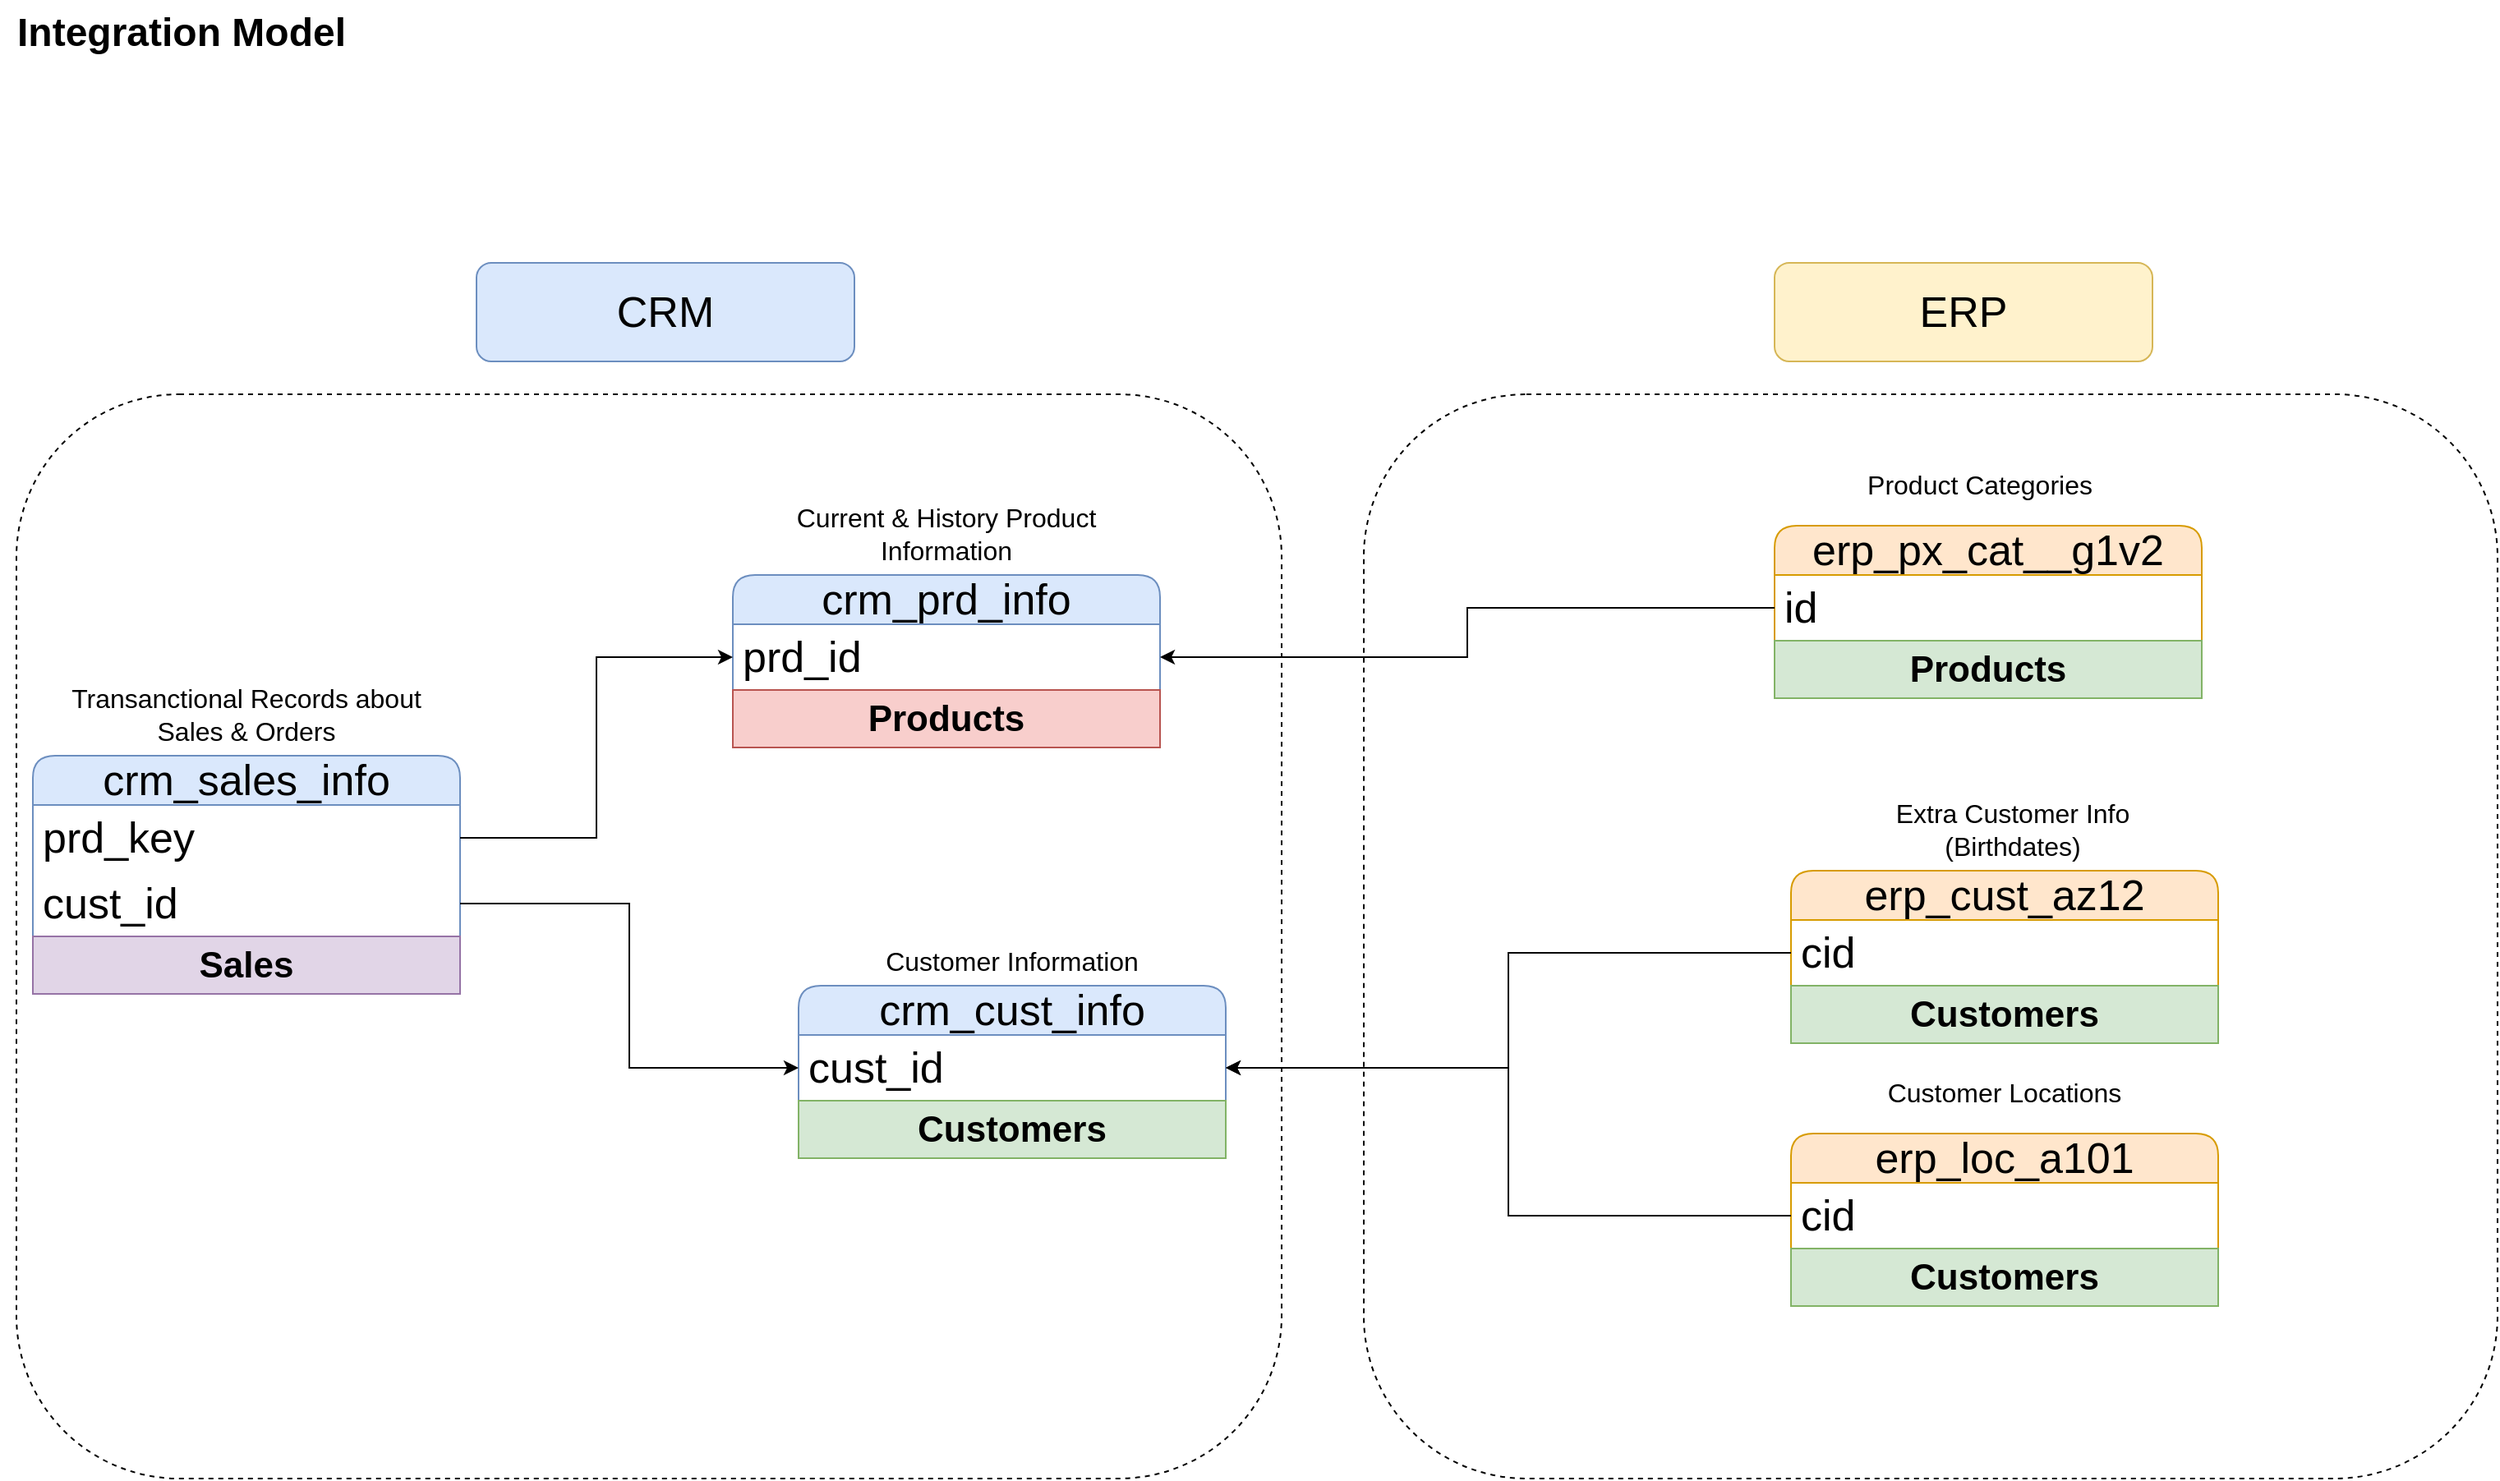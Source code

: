 <mxfile version="28.0.6">
  <diagram name="Page-1" id="kIN7qykpJW04Fa0aC9vJ">
    <mxGraphModel dx="2804" dy="975" grid="1" gridSize="10" guides="1" tooltips="1" connect="1" arrows="1" fold="1" page="1" pageScale="1" pageWidth="1169" pageHeight="1654" math="0" shadow="0">
      <root>
        <mxCell id="0" />
        <mxCell id="1" parent="0" />
        <mxCell id="GRVKkQGxnwXP0gMqFLte-1" value="&lt;b&gt;&lt;font style=&quot;font-size: 24px;&quot;&gt;Integration Model&lt;/font&gt;&lt;/b&gt;" style="text;html=1;align=center;verticalAlign=middle;resizable=0;points=[];autosize=1;strokeColor=none;fillColor=none;" parent="1" vertex="1">
          <mxGeometry x="-1090" y="50" width="220" height="40" as="geometry" />
        </mxCell>
        <mxCell id="GRVKkQGxnwXP0gMqFLte-2" value="crm_cust_info" style="swimlane;fontStyle=0;childLayout=stackLayout;horizontal=1;startSize=30;horizontalStack=0;resizeParent=1;resizeParentMax=0;resizeLast=0;collapsible=1;marginBottom=0;whiteSpace=wrap;html=1;rounded=1;fillColor=#dae8fc;strokeColor=#6c8ebf;fontSize=26;" parent="1" vertex="1">
          <mxGeometry x="-604" y="650" width="260" height="105" as="geometry" />
        </mxCell>
        <mxCell id="GRVKkQGxnwXP0gMqFLte-3" value="cust_id" style="text;strokeColor=none;fillColor=none;align=left;verticalAlign=middle;spacingLeft=4;spacingRight=4;overflow=hidden;points=[[0,0.5],[1,0.5]];portConstraint=eastwest;rotatable=0;whiteSpace=wrap;html=1;fontSize=26;" parent="GRVKkQGxnwXP0gMqFLte-2" vertex="1">
          <mxGeometry y="30" width="260" height="40" as="geometry" />
        </mxCell>
        <mxCell id="pRiMaxGtxbiLklzKiIvE-4" value="&lt;b&gt;Customers&lt;/b&gt;" style="text;html=1;strokeColor=#82b366;fillColor=#d5e8d4;align=center;verticalAlign=middle;whiteSpace=wrap;overflow=hidden;fontSize=22;" vertex="1" parent="GRVKkQGxnwXP0gMqFLte-2">
          <mxGeometry y="70" width="260" height="35" as="geometry" />
        </mxCell>
        <mxCell id="GRVKkQGxnwXP0gMqFLte-6" value="Customer Information" style="text;html=1;align=center;verticalAlign=middle;whiteSpace=wrap;rounded=0;fontSize=16;" parent="1" vertex="1">
          <mxGeometry x="-564" y="620" width="180" height="30" as="geometry" />
        </mxCell>
        <mxCell id="GRVKkQGxnwXP0gMqFLte-7" value="crm_prd_info" style="swimlane;fontStyle=0;childLayout=stackLayout;horizontal=1;startSize=30;horizontalStack=0;resizeParent=1;resizeParentMax=0;resizeLast=0;collapsible=1;marginBottom=0;whiteSpace=wrap;html=1;rounded=1;fillColor=#dae8fc;strokeColor=#6c8ebf;fontSize=26;" parent="1" vertex="1">
          <mxGeometry x="-644" y="400" width="260" height="105" as="geometry" />
        </mxCell>
        <mxCell id="GRVKkQGxnwXP0gMqFLte-8" value="prd_id" style="text;strokeColor=none;fillColor=none;align=left;verticalAlign=middle;spacingLeft=4;spacingRight=4;overflow=hidden;points=[[0,0.5],[1,0.5]];portConstraint=eastwest;rotatable=0;whiteSpace=wrap;html=1;fontSize=26;" parent="GRVKkQGxnwXP0gMqFLte-7" vertex="1">
          <mxGeometry y="30" width="260" height="40" as="geometry" />
        </mxCell>
        <mxCell id="pRiMaxGtxbiLklzKiIvE-3" value="&lt;b&gt;Products&lt;/b&gt;" style="text;html=1;strokeColor=#b85450;fillColor=#f8cecc;align=center;verticalAlign=middle;whiteSpace=wrap;overflow=hidden;fontSize=22;" vertex="1" parent="GRVKkQGxnwXP0gMqFLte-7">
          <mxGeometry y="70" width="260" height="35" as="geometry" />
        </mxCell>
        <mxCell id="GRVKkQGxnwXP0gMqFLte-9" value="Current &amp;amp; History Product Information" style="text;html=1;align=center;verticalAlign=middle;whiteSpace=wrap;rounded=0;fontSize=16;" parent="1" vertex="1">
          <mxGeometry x="-629" y="360" width="230" height="30" as="geometry" />
        </mxCell>
        <mxCell id="GRVKkQGxnwXP0gMqFLte-10" value="crm_sales_info" style="swimlane;fontStyle=0;childLayout=stackLayout;horizontal=1;startSize=30;horizontalStack=0;resizeParent=1;resizeParentMax=0;resizeLast=0;collapsible=1;marginBottom=0;whiteSpace=wrap;html=1;rounded=1;fillColor=#dae8fc;strokeColor=#6c8ebf;fontSize=26;" parent="1" vertex="1">
          <mxGeometry x="-1070" y="510" width="260" height="145" as="geometry" />
        </mxCell>
        <mxCell id="GRVKkQGxnwXP0gMqFLte-11" value="prd_key" style="text;strokeColor=none;fillColor=none;align=left;verticalAlign=middle;spacingLeft=4;spacingRight=4;overflow=hidden;points=[[0,0.5],[1,0.5]];portConstraint=eastwest;rotatable=0;whiteSpace=wrap;html=1;fontSize=26;" parent="GRVKkQGxnwXP0gMqFLte-10" vertex="1">
          <mxGeometry y="30" width="260" height="40" as="geometry" />
        </mxCell>
        <mxCell id="GRVKkQGxnwXP0gMqFLte-15" value="cust_id" style="text;strokeColor=none;fillColor=none;align=left;verticalAlign=middle;spacingLeft=4;spacingRight=4;overflow=hidden;points=[[0,0.5],[1,0.5]];portConstraint=eastwest;rotatable=0;whiteSpace=wrap;html=1;fontSize=26;" parent="GRVKkQGxnwXP0gMqFLte-10" vertex="1">
          <mxGeometry y="70" width="260" height="40" as="geometry" />
        </mxCell>
        <mxCell id="pRiMaxGtxbiLklzKiIvE-12" value="&lt;b&gt;Sales&lt;/b&gt;" style="text;html=1;strokeColor=#9673a6;fillColor=#e1d5e7;align=center;verticalAlign=middle;whiteSpace=wrap;overflow=hidden;fontSize=22;" vertex="1" parent="GRVKkQGxnwXP0gMqFLte-10">
          <mxGeometry y="110" width="260" height="35" as="geometry" />
        </mxCell>
        <mxCell id="GRVKkQGxnwXP0gMqFLte-12" value="Transanctional Records about Sales &amp;amp; Orders" style="text;html=1;align=center;verticalAlign=middle;whiteSpace=wrap;rounded=0;fontSize=16;" parent="1" vertex="1">
          <mxGeometry x="-1055" y="470" width="230" height="30" as="geometry" />
        </mxCell>
        <mxCell id="GRVKkQGxnwXP0gMqFLte-16" style="edgeStyle=orthogonalEdgeStyle;rounded=0;orthogonalLoop=1;jettySize=auto;html=1;exitX=1;exitY=0.5;exitDx=0;exitDy=0;entryX=0;entryY=0.5;entryDx=0;entryDy=0;" parent="1" source="GRVKkQGxnwXP0gMqFLte-11" target="GRVKkQGxnwXP0gMqFLte-8" edge="1">
          <mxGeometry relative="1" as="geometry" />
        </mxCell>
        <mxCell id="GRVKkQGxnwXP0gMqFLte-17" style="edgeStyle=orthogonalEdgeStyle;rounded=0;orthogonalLoop=1;jettySize=auto;html=1;exitX=1;exitY=0.5;exitDx=0;exitDy=0;entryX=0;entryY=0.5;entryDx=0;entryDy=0;" parent="1" source="GRVKkQGxnwXP0gMqFLte-15" target="GRVKkQGxnwXP0gMqFLte-3" edge="1">
          <mxGeometry relative="1" as="geometry" />
        </mxCell>
        <mxCell id="GRVKkQGxnwXP0gMqFLte-18" value="erp_cust_az12" style="swimlane;fontStyle=0;childLayout=stackLayout;horizontal=1;startSize=30;horizontalStack=0;resizeParent=1;resizeParentMax=0;resizeLast=0;collapsible=1;marginBottom=0;whiteSpace=wrap;html=1;rounded=1;fillColor=#ffe6cc;strokeColor=#d79b00;fontSize=26;" parent="1" vertex="1">
          <mxGeometry y="580" width="260" height="105" as="geometry" />
        </mxCell>
        <mxCell id="GRVKkQGxnwXP0gMqFLte-19" value="cid" style="text;strokeColor=none;fillColor=none;align=left;verticalAlign=middle;spacingLeft=4;spacingRight=4;overflow=hidden;points=[[0,0.5],[1,0.5]];portConstraint=eastwest;rotatable=0;whiteSpace=wrap;html=1;fontSize=26;" parent="GRVKkQGxnwXP0gMqFLte-18" vertex="1">
          <mxGeometry y="30" width="260" height="40" as="geometry" />
        </mxCell>
        <mxCell id="pRiMaxGtxbiLklzKiIvE-5" value="&lt;b&gt;Customers&lt;/b&gt;" style="text;html=1;strokeColor=#82b366;fillColor=#d5e8d4;align=center;verticalAlign=middle;whiteSpace=wrap;overflow=hidden;fontSize=22;" vertex="1" parent="GRVKkQGxnwXP0gMqFLte-18">
          <mxGeometry y="70" width="260" height="35" as="geometry" />
        </mxCell>
        <mxCell id="GRVKkQGxnwXP0gMqFLte-20" value="Extra Customer Info (Birthdates)" style="text;html=1;align=center;verticalAlign=middle;whiteSpace=wrap;rounded=0;fontSize=16;" parent="1" vertex="1">
          <mxGeometry x="20" y="540" width="230" height="30" as="geometry" />
        </mxCell>
        <mxCell id="GRVKkQGxnwXP0gMqFLte-21" style="edgeStyle=orthogonalEdgeStyle;rounded=0;orthogonalLoop=1;jettySize=auto;html=1;exitX=0;exitY=0.5;exitDx=0;exitDy=0;entryX=1;entryY=0.5;entryDx=0;entryDy=0;" parent="1" source="GRVKkQGxnwXP0gMqFLte-19" target="GRVKkQGxnwXP0gMqFLte-3" edge="1">
          <mxGeometry relative="1" as="geometry" />
        </mxCell>
        <mxCell id="GRVKkQGxnwXP0gMqFLte-22" value="erp_loc_a101" style="swimlane;fontStyle=0;childLayout=stackLayout;horizontal=1;startSize=30;horizontalStack=0;resizeParent=1;resizeParentMax=0;resizeLast=0;collapsible=1;marginBottom=0;whiteSpace=wrap;html=1;rounded=1;fillColor=#ffe6cc;strokeColor=#d79b00;fontSize=26;" parent="1" vertex="1">
          <mxGeometry y="740" width="260" height="105" as="geometry" />
        </mxCell>
        <mxCell id="GRVKkQGxnwXP0gMqFLte-23" value="cid" style="text;strokeColor=none;fillColor=none;align=left;verticalAlign=middle;spacingLeft=4;spacingRight=4;overflow=hidden;points=[[0,0.5],[1,0.5]];portConstraint=eastwest;rotatable=0;whiteSpace=wrap;html=1;fontSize=26;" parent="GRVKkQGxnwXP0gMqFLte-22" vertex="1">
          <mxGeometry y="30" width="260" height="40" as="geometry" />
        </mxCell>
        <mxCell id="pRiMaxGtxbiLklzKiIvE-6" value="&lt;b&gt;Customers&lt;/b&gt;" style="text;html=1;strokeColor=#82b366;fillColor=#d5e8d4;align=center;verticalAlign=middle;whiteSpace=wrap;overflow=hidden;fontSize=22;" vertex="1" parent="GRVKkQGxnwXP0gMqFLte-22">
          <mxGeometry y="70" width="260" height="35" as="geometry" />
        </mxCell>
        <mxCell id="GRVKkQGxnwXP0gMqFLte-24" value="Customer Locations" style="text;html=1;align=center;verticalAlign=middle;whiteSpace=wrap;rounded=0;fontSize=16;" parent="1" vertex="1">
          <mxGeometry x="15" y="700" width="230" height="30" as="geometry" />
        </mxCell>
        <mxCell id="GRVKkQGxnwXP0gMqFLte-25" style="edgeStyle=orthogonalEdgeStyle;rounded=0;orthogonalLoop=1;jettySize=auto;html=1;exitX=0;exitY=0.5;exitDx=0;exitDy=0;entryX=1;entryY=0.5;entryDx=0;entryDy=0;" parent="1" source="GRVKkQGxnwXP0gMqFLte-23" target="GRVKkQGxnwXP0gMqFLte-3" edge="1">
          <mxGeometry relative="1" as="geometry" />
        </mxCell>
        <mxCell id="GRVKkQGxnwXP0gMqFLte-26" value="erp_px_cat__g1v2" style="swimlane;fontStyle=0;childLayout=stackLayout;horizontal=1;startSize=30;horizontalStack=0;resizeParent=1;resizeParentMax=0;resizeLast=0;collapsible=1;marginBottom=0;whiteSpace=wrap;html=1;rounded=1;fillColor=#ffe6cc;strokeColor=#d79b00;fontSize=26;" parent="1" vertex="1">
          <mxGeometry x="-10" y="370" width="260" height="105" as="geometry" />
        </mxCell>
        <mxCell id="GRVKkQGxnwXP0gMqFLte-27" value="id" style="text;strokeColor=none;fillColor=none;align=left;verticalAlign=middle;spacingLeft=4;spacingRight=4;overflow=hidden;points=[[0,0.5],[1,0.5]];portConstraint=eastwest;rotatable=0;whiteSpace=wrap;html=1;fontSize=26;" parent="GRVKkQGxnwXP0gMqFLte-26" vertex="1">
          <mxGeometry y="30" width="260" height="40" as="geometry" />
        </mxCell>
        <mxCell id="pRiMaxGtxbiLklzKiIvE-7" value="&lt;b&gt;Products&lt;/b&gt;" style="text;html=1;strokeColor=#82b366;fillColor=#d5e8d4;align=center;verticalAlign=middle;whiteSpace=wrap;overflow=hidden;fontSize=22;" vertex="1" parent="GRVKkQGxnwXP0gMqFLte-26">
          <mxGeometry y="70" width="260" height="35" as="geometry" />
        </mxCell>
        <mxCell id="GRVKkQGxnwXP0gMqFLte-28" value="Product Categories" style="text;html=1;align=center;verticalAlign=middle;whiteSpace=wrap;rounded=0;fontSize=16;" parent="1" vertex="1">
          <mxGeometry y="330" width="230" height="30" as="geometry" />
        </mxCell>
        <mxCell id="GRVKkQGxnwXP0gMqFLte-31" style="edgeStyle=orthogonalEdgeStyle;rounded=0;orthogonalLoop=1;jettySize=auto;html=1;exitX=0;exitY=0.5;exitDx=0;exitDy=0;entryX=1;entryY=0.5;entryDx=0;entryDy=0;" parent="1" source="GRVKkQGxnwXP0gMqFLte-27" target="GRVKkQGxnwXP0gMqFLte-8" edge="1">
          <mxGeometry relative="1" as="geometry" />
        </mxCell>
        <mxCell id="GRVKkQGxnwXP0gMqFLte-32" value="" style="rounded=1;whiteSpace=wrap;html=1;fillColor=none;dashed=1;" parent="1" vertex="1">
          <mxGeometry x="-1080" y="290" width="770" height="660" as="geometry" />
        </mxCell>
        <mxCell id="GRVKkQGxnwXP0gMqFLte-33" value="" style="rounded=1;whiteSpace=wrap;html=1;fillColor=none;dashed=1;" parent="1" vertex="1">
          <mxGeometry x="-260" y="290" width="690" height="660" as="geometry" />
        </mxCell>
        <mxCell id="GRVKkQGxnwXP0gMqFLte-34" value="&lt;font style=&quot;font-size: 26px;&quot;&gt;CRM&lt;/font&gt;" style="rounded=1;whiteSpace=wrap;html=1;fillColor=#dae8fc;strokeColor=#6c8ebf;" parent="1" vertex="1">
          <mxGeometry x="-800" y="210" width="230" height="60" as="geometry" />
        </mxCell>
        <mxCell id="GRVKkQGxnwXP0gMqFLte-35" value="&lt;font style=&quot;font-size: 26px;&quot;&gt;ERP&lt;/font&gt;" style="rounded=1;whiteSpace=wrap;html=1;fillColor=#fff2cc;strokeColor=#d6b656;" parent="1" vertex="1">
          <mxGeometry x="-10" y="210" width="230" height="60" as="geometry" />
        </mxCell>
      </root>
    </mxGraphModel>
  </diagram>
</mxfile>
